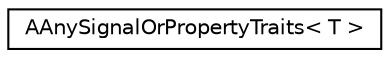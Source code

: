 digraph "Graphical Class Hierarchy"
{
 // LATEX_PDF_SIZE
  edge [fontname="Helvetica",fontsize="10",labelfontname="Helvetica",labelfontsize="10"];
  node [fontname="Helvetica",fontsize="10",shape=record];
  rankdir="LR";
  Node0 [label="AAnySignalOrPropertyTraits\< T \>",height=0.2,width=0.4,color="black", fillcolor="white", style="filled",URL="$structAAnySignalOrPropertyTraits_3_01T_01_4.html",tooltip=" "];
}
